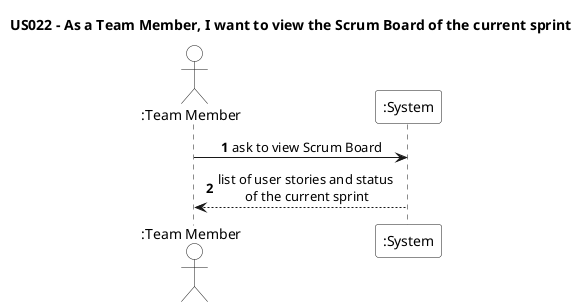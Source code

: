@startuml
'https://plantuml.com/sequence-diagram

skinparam sequenceMessageAlign center
skinparam actorBackgroundColor white
skinparam participantBackgroundColor white

autonumber

title US022 - As a Team Member, I want to view the Scrum Board of the current sprint

actor ":Team Member" as TM
participant ":System" as System

TM -> System : ask to view Scrum Board
System --> TM : list of user stories and status \nof the current sprint


@enduml
